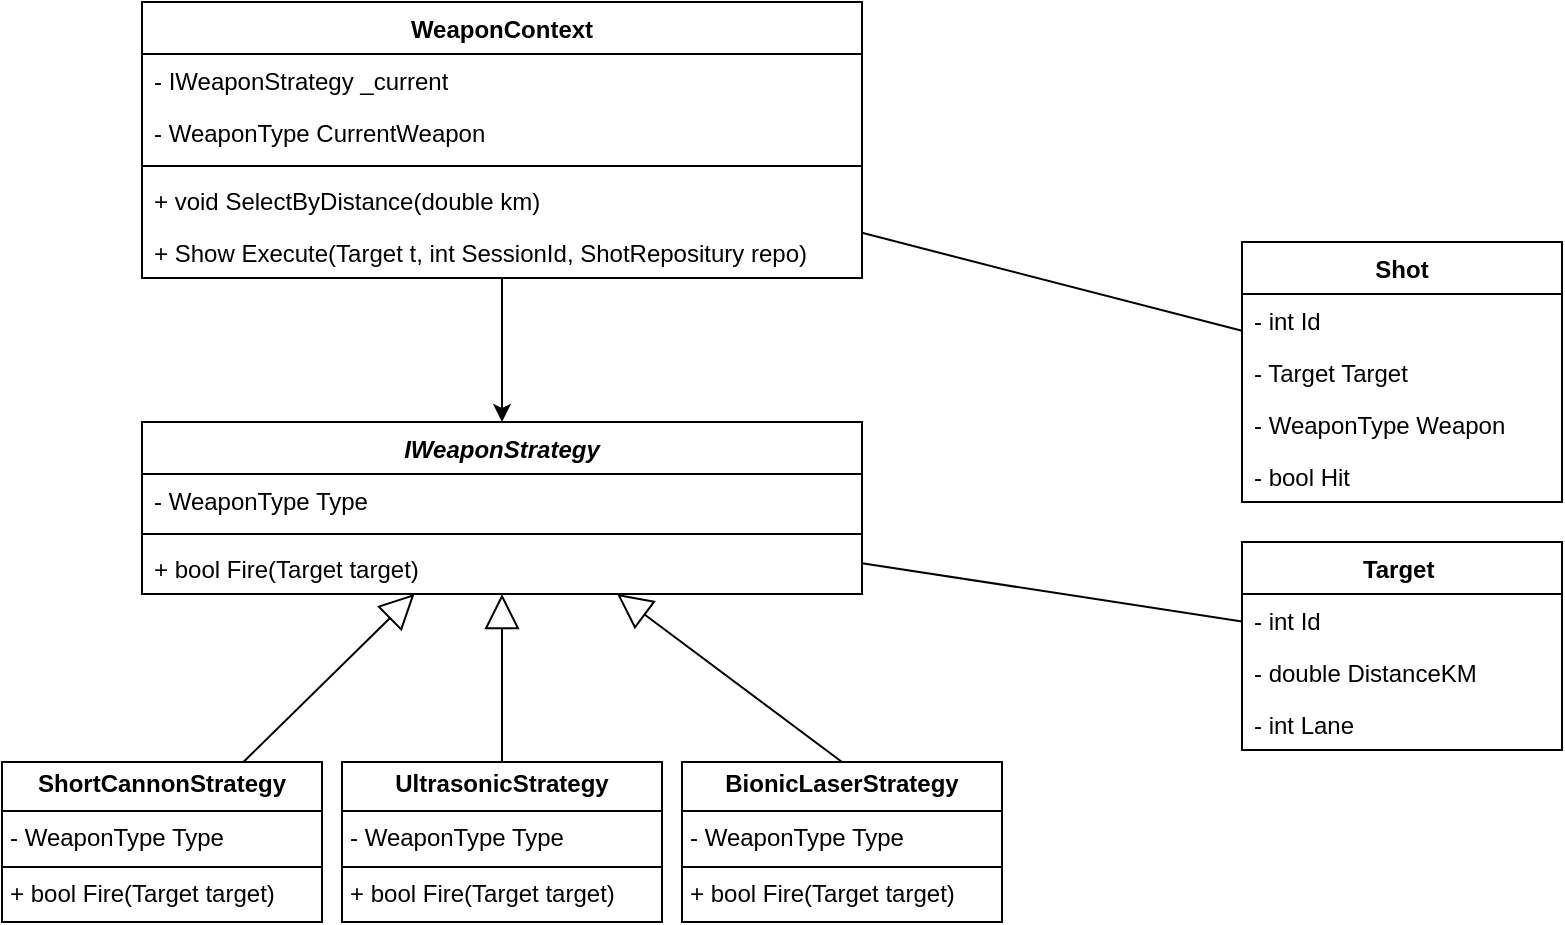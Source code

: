 <mxfile version="26.1.1">
  <diagram name="Page-1" id="MINsgUjfv7bxEwZ4TNUi">
    <mxGraphModel dx="904" dy="1077" grid="1" gridSize="10" guides="1" tooltips="1" connect="1" arrows="1" fold="1" page="1" pageScale="1" pageWidth="827" pageHeight="1169" math="0" shadow="0">
      <root>
        <mxCell id="0" />
        <mxCell id="1" parent="0" />
        <mxCell id="UcQh4g0hrllU0Z8naD2I-13" style="edgeStyle=orthogonalEdgeStyle;rounded=0;orthogonalLoop=1;jettySize=auto;html=1;entryX=0.5;entryY=0;entryDx=0;entryDy=0;" edge="1" parent="1" source="UcQh4g0hrllU0Z8naD2I-1" target="UcQh4g0hrllU0Z8naD2I-7">
          <mxGeometry relative="1" as="geometry" />
        </mxCell>
        <mxCell id="UcQh4g0hrllU0Z8naD2I-29" style="rounded=0;orthogonalLoop=1;jettySize=auto;html=1;endArrow=none;startFill=0;" edge="1" parent="1" source="UcQh4g0hrllU0Z8naD2I-1" target="UcQh4g0hrllU0Z8naD2I-22">
          <mxGeometry relative="1" as="geometry" />
        </mxCell>
        <mxCell id="UcQh4g0hrllU0Z8naD2I-1" value="WeaponContext" style="swimlane;fontStyle=1;align=center;verticalAlign=top;childLayout=stackLayout;horizontal=1;startSize=26;horizontalStack=0;resizeParent=1;resizeParentMax=0;resizeLast=0;collapsible=1;marginBottom=0;whiteSpace=wrap;html=1;" vertex="1" parent="1">
          <mxGeometry x="70" y="180" width="360" height="138" as="geometry" />
        </mxCell>
        <mxCell id="UcQh4g0hrllU0Z8naD2I-2" value="- IWeaponStrategy _current" style="text;strokeColor=none;fillColor=none;align=left;verticalAlign=top;spacingLeft=4;spacingRight=4;overflow=hidden;rotatable=0;points=[[0,0.5],[1,0.5]];portConstraint=eastwest;whiteSpace=wrap;html=1;" vertex="1" parent="UcQh4g0hrllU0Z8naD2I-1">
          <mxGeometry y="26" width="360" height="26" as="geometry" />
        </mxCell>
        <mxCell id="UcQh4g0hrllU0Z8naD2I-5" value="- WeaponType CurrentWeapon" style="text;strokeColor=none;fillColor=none;align=left;verticalAlign=top;spacingLeft=4;spacingRight=4;overflow=hidden;rotatable=0;points=[[0,0.5],[1,0.5]];portConstraint=eastwest;whiteSpace=wrap;html=1;" vertex="1" parent="UcQh4g0hrllU0Z8naD2I-1">
          <mxGeometry y="52" width="360" height="26" as="geometry" />
        </mxCell>
        <mxCell id="UcQh4g0hrllU0Z8naD2I-3" value="" style="line;strokeWidth=1;fillColor=none;align=left;verticalAlign=middle;spacingTop=-1;spacingLeft=3;spacingRight=3;rotatable=0;labelPosition=right;points=[];portConstraint=eastwest;strokeColor=inherit;" vertex="1" parent="UcQh4g0hrllU0Z8naD2I-1">
          <mxGeometry y="78" width="360" height="8" as="geometry" />
        </mxCell>
        <mxCell id="UcQh4g0hrllU0Z8naD2I-4" value="+ void SelectByDistance(double km)" style="text;strokeColor=none;fillColor=none;align=left;verticalAlign=top;spacingLeft=4;spacingRight=4;overflow=hidden;rotatable=0;points=[[0,0.5],[1,0.5]];portConstraint=eastwest;whiteSpace=wrap;html=1;" vertex="1" parent="UcQh4g0hrllU0Z8naD2I-1">
          <mxGeometry y="86" width="360" height="26" as="geometry" />
        </mxCell>
        <mxCell id="UcQh4g0hrllU0Z8naD2I-6" value="+ Show Execute(Target t, int SessionId, ShotRepositury repo)" style="text;strokeColor=none;fillColor=none;align=left;verticalAlign=top;spacingLeft=4;spacingRight=4;overflow=hidden;rotatable=0;points=[[0,0.5],[1,0.5]];portConstraint=eastwest;whiteSpace=wrap;html=1;" vertex="1" parent="UcQh4g0hrllU0Z8naD2I-1">
          <mxGeometry y="112" width="360" height="26" as="geometry" />
        </mxCell>
        <mxCell id="UcQh4g0hrllU0Z8naD2I-35" style="rounded=0;orthogonalLoop=1;jettySize=auto;html=1;endArrow=none;startFill=0;" edge="1" parent="1" source="UcQh4g0hrllU0Z8naD2I-7" target="UcQh4g0hrllU0Z8naD2I-30">
          <mxGeometry relative="1" as="geometry" />
        </mxCell>
        <mxCell id="UcQh4g0hrllU0Z8naD2I-7" value="&lt;i&gt;IWeaponStrategy&lt;/i&gt;" style="swimlane;fontStyle=1;align=center;verticalAlign=top;childLayout=stackLayout;horizontal=1;startSize=26;horizontalStack=0;resizeParent=1;resizeParentMax=0;resizeLast=0;collapsible=1;marginBottom=0;whiteSpace=wrap;html=1;" vertex="1" parent="1">
          <mxGeometry x="70" y="390" width="360" height="86" as="geometry" />
        </mxCell>
        <mxCell id="UcQh4g0hrllU0Z8naD2I-9" value="- WeaponType Type" style="text;strokeColor=none;fillColor=none;align=left;verticalAlign=top;spacingLeft=4;spacingRight=4;overflow=hidden;rotatable=0;points=[[0,0.5],[1,0.5]];portConstraint=eastwest;whiteSpace=wrap;html=1;" vertex="1" parent="UcQh4g0hrllU0Z8naD2I-7">
          <mxGeometry y="26" width="360" height="26" as="geometry" />
        </mxCell>
        <mxCell id="UcQh4g0hrllU0Z8naD2I-10" value="" style="line;strokeWidth=1;fillColor=none;align=left;verticalAlign=middle;spacingTop=-1;spacingLeft=3;spacingRight=3;rotatable=0;labelPosition=right;points=[];portConstraint=eastwest;strokeColor=inherit;" vertex="1" parent="UcQh4g0hrllU0Z8naD2I-7">
          <mxGeometry y="52" width="360" height="8" as="geometry" />
        </mxCell>
        <mxCell id="UcQh4g0hrllU0Z8naD2I-11" value="+ bool Fire(Target target)" style="text;strokeColor=none;fillColor=none;align=left;verticalAlign=top;spacingLeft=4;spacingRight=4;overflow=hidden;rotatable=0;points=[[0,0.5],[1,0.5]];portConstraint=eastwest;whiteSpace=wrap;html=1;" vertex="1" parent="UcQh4g0hrllU0Z8naD2I-7">
          <mxGeometry y="60" width="360" height="26" as="geometry" />
        </mxCell>
        <mxCell id="UcQh4g0hrllU0Z8naD2I-14" value="&lt;p style=&quot;margin:0px;margin-top:4px;text-align:center;&quot;&gt;&lt;b&gt;BionicLaserStrategy&lt;/b&gt;&lt;/p&gt;&lt;hr size=&quot;1&quot; style=&quot;border-style:solid;&quot;&gt;&lt;p style=&quot;margin:0px;margin-left:4px;&quot;&gt;- WeaponType Type&lt;/p&gt;&lt;hr size=&quot;1&quot; style=&quot;border-style:solid;&quot;&gt;&lt;p style=&quot;margin:0px;margin-left:4px;&quot;&gt;+ bool Fire(Target target)&lt;/p&gt;" style="verticalAlign=top;align=left;overflow=fill;html=1;whiteSpace=wrap;" vertex="1" parent="1">
          <mxGeometry x="340" y="560" width="160" height="80" as="geometry" />
        </mxCell>
        <mxCell id="UcQh4g0hrllU0Z8naD2I-15" value="&lt;p style=&quot;margin:0px;margin-top:4px;text-align:center;&quot;&gt;&lt;b&gt;UltrasonicStrategy&lt;/b&gt;&lt;/p&gt;&lt;hr size=&quot;1&quot; style=&quot;border-style:solid;&quot;&gt;&lt;p style=&quot;margin:0px;margin-left:4px;&quot;&gt;- WeaponType Type&lt;/p&gt;&lt;hr size=&quot;1&quot; style=&quot;border-style:solid;&quot;&gt;&lt;p style=&quot;margin:0px;margin-left:4px;&quot;&gt;+ bool Fire(Target target)&lt;/p&gt;" style="verticalAlign=top;align=left;overflow=fill;html=1;whiteSpace=wrap;" vertex="1" parent="1">
          <mxGeometry x="170" y="560" width="160" height="80" as="geometry" />
        </mxCell>
        <mxCell id="UcQh4g0hrllU0Z8naD2I-17" style="rounded=0;orthogonalLoop=1;jettySize=auto;html=1;endArrow=block;endFill=0;startSize=10;endSize=15;" edge="1" parent="1" source="UcQh4g0hrllU0Z8naD2I-16" target="UcQh4g0hrllU0Z8naD2I-7">
          <mxGeometry relative="1" as="geometry" />
        </mxCell>
        <mxCell id="UcQh4g0hrllU0Z8naD2I-16" value="&lt;p style=&quot;margin:0px;margin-top:4px;text-align:center;&quot;&gt;&lt;b&gt;ShortCannonStrategy&lt;/b&gt;&lt;/p&gt;&lt;hr size=&quot;1&quot; style=&quot;border-style:solid;&quot;&gt;&lt;p style=&quot;margin:0px;margin-left:4px;&quot;&gt;- WeaponType Type&lt;/p&gt;&lt;hr size=&quot;1&quot; style=&quot;border-style:solid;&quot;&gt;&lt;p style=&quot;margin:0px;margin-left:4px;&quot;&gt;+ bool Fire(Target target)&lt;/p&gt;" style="verticalAlign=top;align=left;overflow=fill;html=1;whiteSpace=wrap;" vertex="1" parent="1">
          <mxGeometry y="560" width="160" height="80" as="geometry" />
        </mxCell>
        <mxCell id="UcQh4g0hrllU0Z8naD2I-18" style="rounded=0;orthogonalLoop=1;jettySize=auto;html=1;endArrow=block;endFill=0;startSize=10;endSize=15;exitX=0.5;exitY=0;exitDx=0;exitDy=0;" edge="1" parent="1" source="UcQh4g0hrllU0Z8naD2I-15" target="UcQh4g0hrllU0Z8naD2I-7">
          <mxGeometry relative="1" as="geometry">
            <mxPoint x="140" y="570" as="sourcePoint" />
            <mxPoint x="246" y="486" as="targetPoint" />
          </mxGeometry>
        </mxCell>
        <mxCell id="UcQh4g0hrllU0Z8naD2I-19" style="rounded=0;orthogonalLoop=1;jettySize=auto;html=1;endArrow=block;endFill=0;startSize=10;endSize=15;exitX=0.5;exitY=0;exitDx=0;exitDy=0;" edge="1" parent="1" source="UcQh4g0hrllU0Z8naD2I-14" target="UcQh4g0hrllU0Z8naD2I-7">
          <mxGeometry relative="1" as="geometry">
            <mxPoint x="150" y="580" as="sourcePoint" />
            <mxPoint x="256" y="496" as="targetPoint" />
          </mxGeometry>
        </mxCell>
        <mxCell id="UcQh4g0hrllU0Z8naD2I-22" value="Shot" style="swimlane;fontStyle=1;align=center;verticalAlign=top;childLayout=stackLayout;horizontal=1;startSize=26;horizontalStack=0;resizeParent=1;resizeParentMax=0;resizeLast=0;collapsible=1;marginBottom=0;whiteSpace=wrap;html=1;" vertex="1" parent="1">
          <mxGeometry x="620" y="300" width="160" height="130" as="geometry" />
        </mxCell>
        <mxCell id="UcQh4g0hrllU0Z8naD2I-23" value="- int Id" style="text;strokeColor=none;fillColor=none;align=left;verticalAlign=top;spacingLeft=4;spacingRight=4;overflow=hidden;rotatable=0;points=[[0,0.5],[1,0.5]];portConstraint=eastwest;whiteSpace=wrap;html=1;" vertex="1" parent="UcQh4g0hrllU0Z8naD2I-22">
          <mxGeometry y="26" width="160" height="26" as="geometry" />
        </mxCell>
        <mxCell id="UcQh4g0hrllU0Z8naD2I-26" value="- Target Target" style="text;strokeColor=none;fillColor=none;align=left;verticalAlign=top;spacingLeft=4;spacingRight=4;overflow=hidden;rotatable=0;points=[[0,0.5],[1,0.5]];portConstraint=eastwest;whiteSpace=wrap;html=1;" vertex="1" parent="UcQh4g0hrllU0Z8naD2I-22">
          <mxGeometry y="52" width="160" height="26" as="geometry" />
        </mxCell>
        <mxCell id="UcQh4g0hrllU0Z8naD2I-27" value="- WeaponType Weapon" style="text;strokeColor=none;fillColor=none;align=left;verticalAlign=top;spacingLeft=4;spacingRight=4;overflow=hidden;rotatable=0;points=[[0,0.5],[1,0.5]];portConstraint=eastwest;whiteSpace=wrap;html=1;" vertex="1" parent="UcQh4g0hrllU0Z8naD2I-22">
          <mxGeometry y="78" width="160" height="26" as="geometry" />
        </mxCell>
        <mxCell id="UcQh4g0hrllU0Z8naD2I-28" value="- bool Hit" style="text;strokeColor=none;fillColor=none;align=left;verticalAlign=top;spacingLeft=4;spacingRight=4;overflow=hidden;rotatable=0;points=[[0,0.5],[1,0.5]];portConstraint=eastwest;whiteSpace=wrap;html=1;" vertex="1" parent="UcQh4g0hrllU0Z8naD2I-22">
          <mxGeometry y="104" width="160" height="26" as="geometry" />
        </mxCell>
        <mxCell id="UcQh4g0hrllU0Z8naD2I-30" value="Target&amp;nbsp;" style="swimlane;fontStyle=1;align=center;verticalAlign=top;childLayout=stackLayout;horizontal=1;startSize=26;horizontalStack=0;resizeParent=1;resizeParentMax=0;resizeLast=0;collapsible=1;marginBottom=0;whiteSpace=wrap;html=1;" vertex="1" parent="1">
          <mxGeometry x="620" y="450" width="160" height="104" as="geometry" />
        </mxCell>
        <mxCell id="UcQh4g0hrllU0Z8naD2I-31" value="- int Id" style="text;strokeColor=none;fillColor=none;align=left;verticalAlign=top;spacingLeft=4;spacingRight=4;overflow=hidden;rotatable=0;points=[[0,0.5],[1,0.5]];portConstraint=eastwest;whiteSpace=wrap;html=1;" vertex="1" parent="UcQh4g0hrllU0Z8naD2I-30">
          <mxGeometry y="26" width="160" height="26" as="geometry" />
        </mxCell>
        <mxCell id="UcQh4g0hrllU0Z8naD2I-32" value="- double DistanceKM" style="text;strokeColor=none;fillColor=none;align=left;verticalAlign=top;spacingLeft=4;spacingRight=4;overflow=hidden;rotatable=0;points=[[0,0.5],[1,0.5]];portConstraint=eastwest;whiteSpace=wrap;html=1;" vertex="1" parent="UcQh4g0hrllU0Z8naD2I-30">
          <mxGeometry y="52" width="160" height="26" as="geometry" />
        </mxCell>
        <mxCell id="UcQh4g0hrllU0Z8naD2I-33" value="- int Lane" style="text;strokeColor=none;fillColor=none;align=left;verticalAlign=top;spacingLeft=4;spacingRight=4;overflow=hidden;rotatable=0;points=[[0,0.5],[1,0.5]];portConstraint=eastwest;whiteSpace=wrap;html=1;" vertex="1" parent="UcQh4g0hrllU0Z8naD2I-30">
          <mxGeometry y="78" width="160" height="26" as="geometry" />
        </mxCell>
      </root>
    </mxGraphModel>
  </diagram>
</mxfile>
